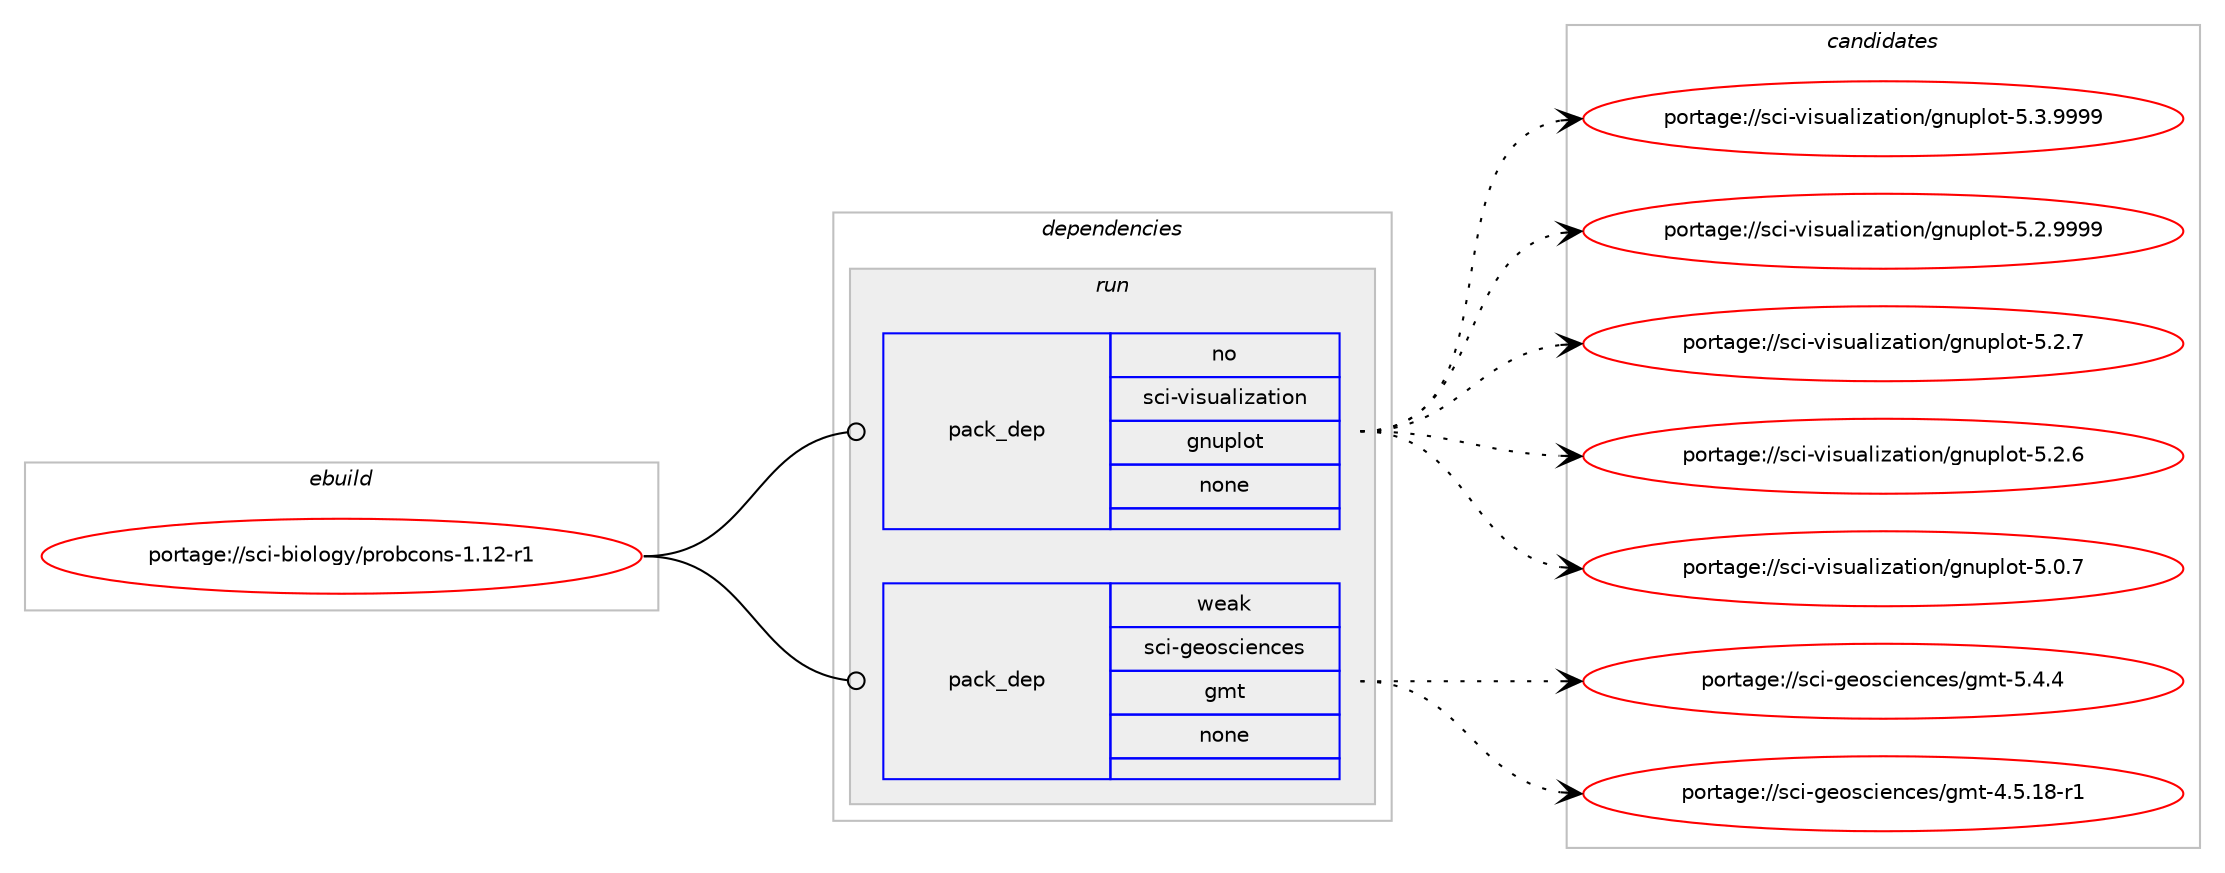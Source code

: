 digraph prolog {

# *************
# Graph options
# *************

newrank=true;
concentrate=true;
compound=true;
graph [rankdir=LR,fontname=Helvetica,fontsize=10,ranksep=1.5];#, ranksep=2.5, nodesep=0.2];
edge  [arrowhead=vee];
node  [fontname=Helvetica,fontsize=10];

# **********
# The ebuild
# **********

subgraph cluster_leftcol {
color=gray;
rank=same;
label=<<i>ebuild</i>>;
id [label="portage://sci-biology/probcons-1.12-r1", color=red, width=4, href="../sci-biology/probcons-1.12-r1.svg"];
}

# ****************
# The dependencies
# ****************

subgraph cluster_midcol {
color=gray;
label=<<i>dependencies</i>>;
subgraph cluster_compile {
fillcolor="#eeeeee";
style=filled;
label=<<i>compile</i>>;
}
subgraph cluster_compileandrun {
fillcolor="#eeeeee";
style=filled;
label=<<i>compile and run</i>>;
}
subgraph cluster_run {
fillcolor="#eeeeee";
style=filled;
label=<<i>run</i>>;
subgraph pack15373 {
dependency18723 [label=<<TABLE BORDER="0" CELLBORDER="1" CELLSPACING="0" CELLPADDING="4" WIDTH="220"><TR><TD ROWSPAN="6" CELLPADDING="30">pack_dep</TD></TR><TR><TD WIDTH="110">no</TD></TR><TR><TD>sci-visualization</TD></TR><TR><TD>gnuplot</TD></TR><TR><TD>none</TD></TR><TR><TD></TD></TR></TABLE>>, shape=none, color=blue];
}
id:e -> dependency18723:w [weight=20,style="solid",arrowhead="odot"];
subgraph pack15374 {
dependency18724 [label=<<TABLE BORDER="0" CELLBORDER="1" CELLSPACING="0" CELLPADDING="4" WIDTH="220"><TR><TD ROWSPAN="6" CELLPADDING="30">pack_dep</TD></TR><TR><TD WIDTH="110">weak</TD></TR><TR><TD>sci-geosciences</TD></TR><TR><TD>gmt</TD></TR><TR><TD>none</TD></TR><TR><TD></TD></TR></TABLE>>, shape=none, color=blue];
}
id:e -> dependency18724:w [weight=20,style="solid",arrowhead="odot"];
}
}

# **************
# The candidates
# **************

subgraph cluster_choices {
rank=same;
color=gray;
label=<<i>candidates</i>>;

subgraph choice15373 {
color=black;
nodesep=1;
choice1159910545118105115117971081051229711610511111047103110117112108111116455346514657575757 [label="portage://sci-visualization/gnuplot-5.3.9999", color=red, width=4,href="../sci-visualization/gnuplot-5.3.9999.svg"];
choice1159910545118105115117971081051229711610511111047103110117112108111116455346504657575757 [label="portage://sci-visualization/gnuplot-5.2.9999", color=red, width=4,href="../sci-visualization/gnuplot-5.2.9999.svg"];
choice1159910545118105115117971081051229711610511111047103110117112108111116455346504655 [label="portage://sci-visualization/gnuplot-5.2.7", color=red, width=4,href="../sci-visualization/gnuplot-5.2.7.svg"];
choice1159910545118105115117971081051229711610511111047103110117112108111116455346504654 [label="portage://sci-visualization/gnuplot-5.2.6", color=red, width=4,href="../sci-visualization/gnuplot-5.2.6.svg"];
choice1159910545118105115117971081051229711610511111047103110117112108111116455346484655 [label="portage://sci-visualization/gnuplot-5.0.7", color=red, width=4,href="../sci-visualization/gnuplot-5.0.7.svg"];
dependency18723:e -> choice1159910545118105115117971081051229711610511111047103110117112108111116455346514657575757:w [style=dotted,weight="100"];
dependency18723:e -> choice1159910545118105115117971081051229711610511111047103110117112108111116455346504657575757:w [style=dotted,weight="100"];
dependency18723:e -> choice1159910545118105115117971081051229711610511111047103110117112108111116455346504655:w [style=dotted,weight="100"];
dependency18723:e -> choice1159910545118105115117971081051229711610511111047103110117112108111116455346504654:w [style=dotted,weight="100"];
dependency18723:e -> choice1159910545118105115117971081051229711610511111047103110117112108111116455346484655:w [style=dotted,weight="100"];
}
subgraph choice15374 {
color=black;
nodesep=1;
choice1159910545103101111115991051011109910111547103109116455346524652 [label="portage://sci-geosciences/gmt-5.4.4", color=red, width=4,href="../sci-geosciences/gmt-5.4.4.svg"];
choice1159910545103101111115991051011109910111547103109116455246534649564511449 [label="portage://sci-geosciences/gmt-4.5.18-r1", color=red, width=4,href="../sci-geosciences/gmt-4.5.18-r1.svg"];
dependency18724:e -> choice1159910545103101111115991051011109910111547103109116455346524652:w [style=dotted,weight="100"];
dependency18724:e -> choice1159910545103101111115991051011109910111547103109116455246534649564511449:w [style=dotted,weight="100"];
}
}

}
